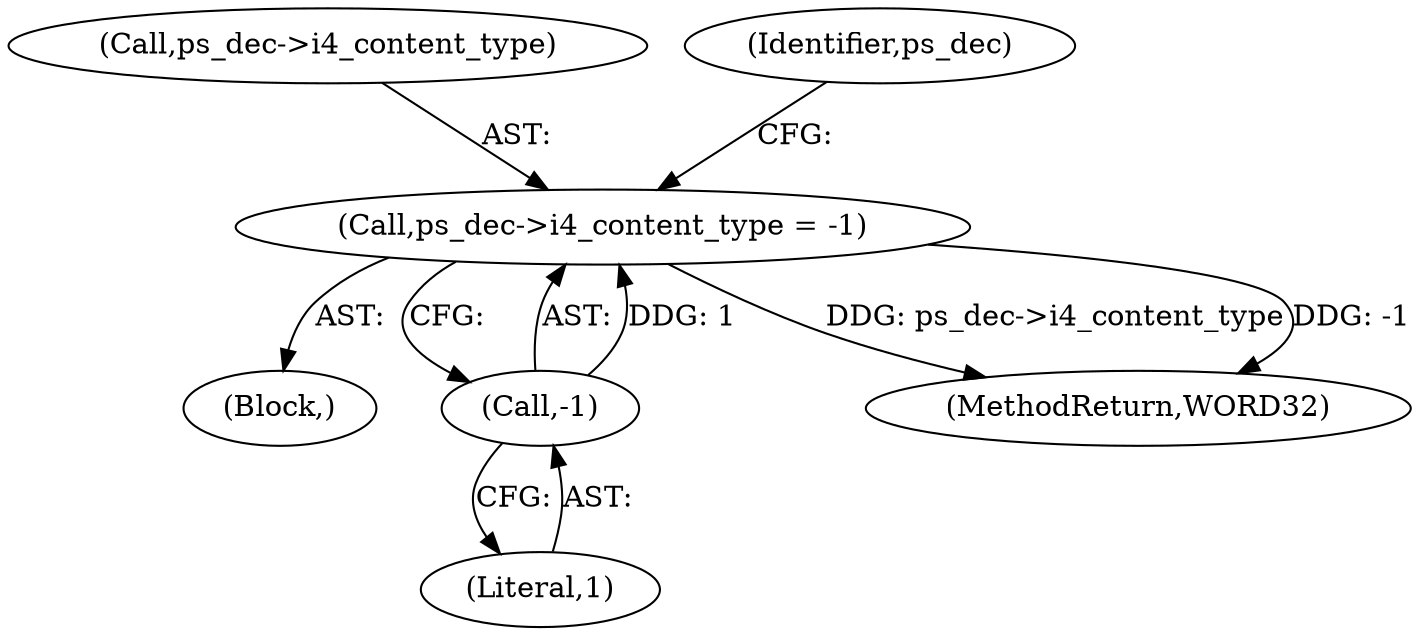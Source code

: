 digraph "0_Android_e86d3cfd2bc28dac421092106751e5638d54a848@pointer" {
"1000517" [label="(Call,ps_dec->i4_content_type = -1)"];
"1000521" [label="(Call,-1)"];
"1000522" [label="(Literal,1)"];
"1000518" [label="(Call,ps_dec->i4_content_type)"];
"1000521" [label="(Call,-1)"];
"1000525" [label="(Identifier,ps_dec)"];
"1000157" [label="(Block,)"];
"1000517" [label="(Call,ps_dec->i4_content_type = -1)"];
"1002272" [label="(MethodReturn,WORD32)"];
"1000517" -> "1000157"  [label="AST: "];
"1000517" -> "1000521"  [label="CFG: "];
"1000518" -> "1000517"  [label="AST: "];
"1000521" -> "1000517"  [label="AST: "];
"1000525" -> "1000517"  [label="CFG: "];
"1000517" -> "1002272"  [label="DDG: ps_dec->i4_content_type"];
"1000517" -> "1002272"  [label="DDG: -1"];
"1000521" -> "1000517"  [label="DDG: 1"];
"1000521" -> "1000522"  [label="CFG: "];
"1000522" -> "1000521"  [label="AST: "];
}
